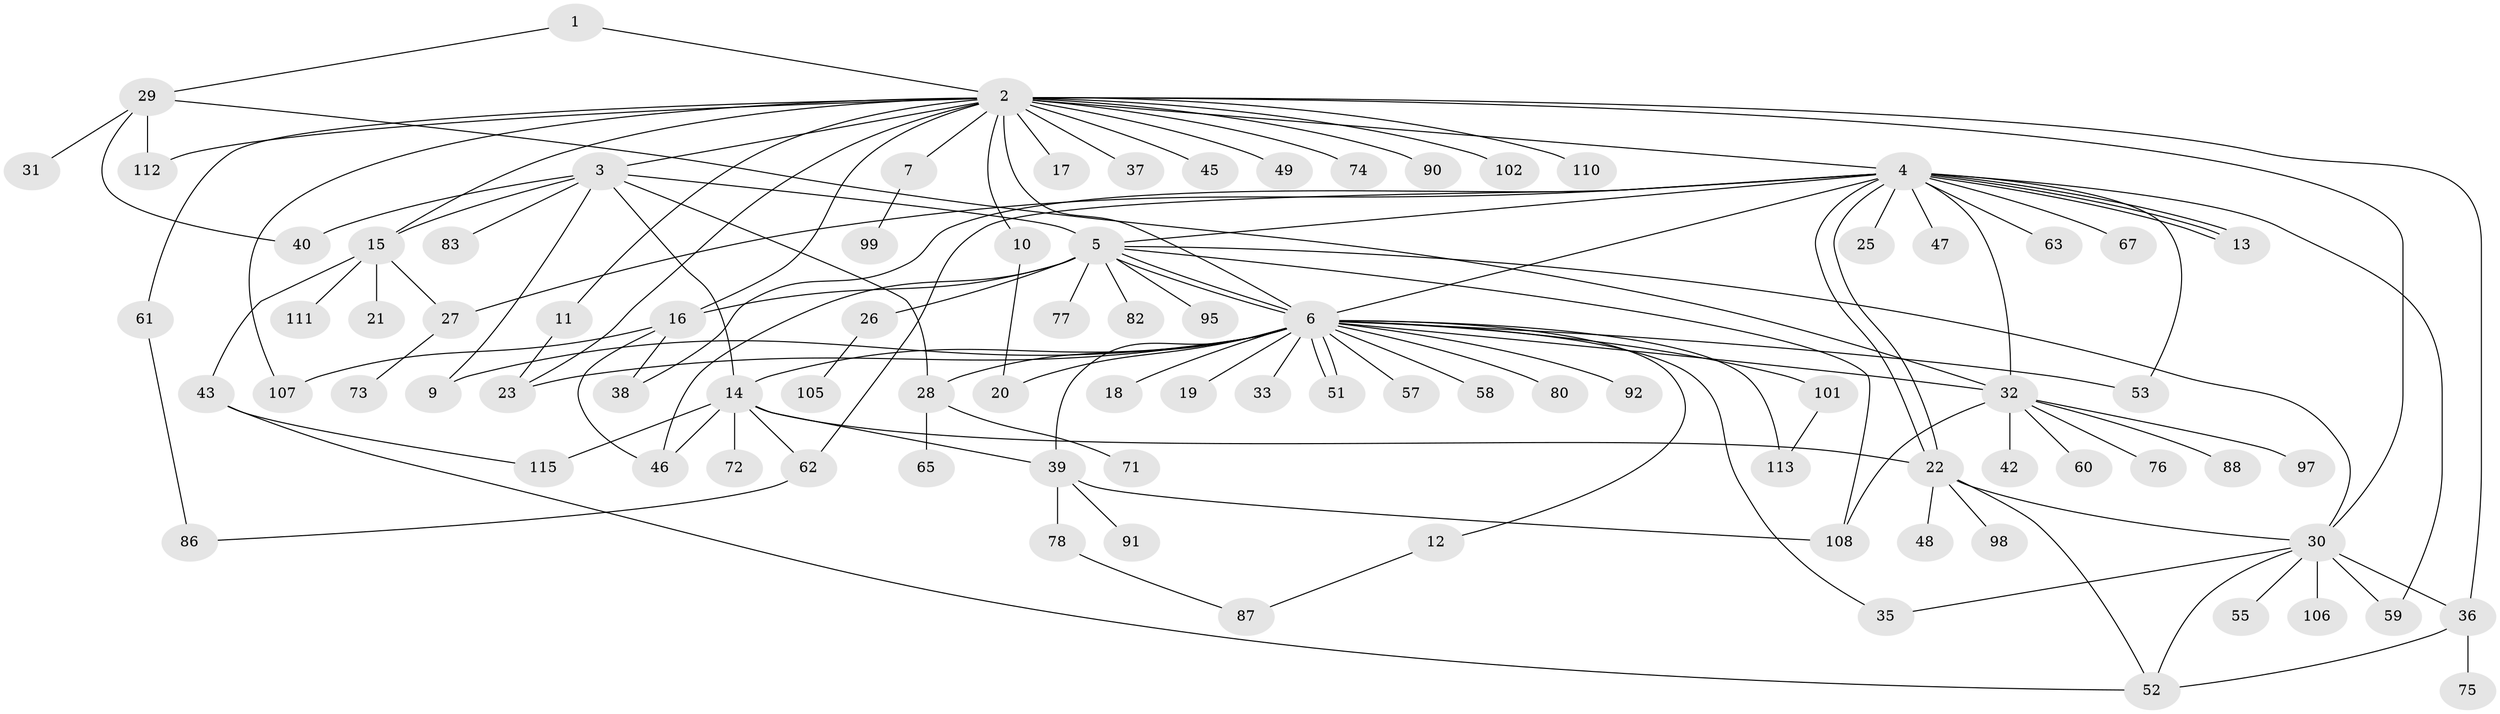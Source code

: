 // Generated by graph-tools (version 1.1) at 2025/51/02/27/25 19:51:53]
// undirected, 89 vertices, 131 edges
graph export_dot {
graph [start="1"]
  node [color=gray90,style=filled];
  1;
  2 [super="+54"];
  3 [super="+34"];
  4 [super="+24"];
  5 [super="+41"];
  6 [super="+8"];
  7;
  9;
  10 [super="+114"];
  11;
  12;
  13;
  14 [super="+66"];
  15 [super="+64"];
  16 [super="+103"];
  17 [super="+69"];
  18;
  19;
  20;
  21;
  22 [super="+96"];
  23;
  25;
  26 [super="+70"];
  27 [super="+50"];
  28 [super="+84"];
  29 [super="+119"];
  30 [super="+94"];
  31;
  32 [super="+93"];
  33;
  35 [super="+89"];
  36 [super="+56"];
  37;
  38;
  39 [super="+44"];
  40;
  42;
  43 [super="+79"];
  45;
  46;
  47;
  48;
  49;
  51;
  52;
  53;
  55;
  57 [super="+68"];
  58;
  59;
  60;
  61 [super="+85"];
  62 [super="+104"];
  63;
  65;
  67;
  71;
  72 [super="+109"];
  73;
  74;
  75;
  76 [super="+81"];
  77 [super="+117"];
  78 [super="+100"];
  80;
  82;
  83;
  86 [super="+118"];
  87;
  88;
  90;
  91;
  92;
  95;
  97;
  98;
  99;
  101;
  102;
  105;
  106;
  107;
  108;
  110;
  111;
  112;
  113;
  115 [super="+116"];
  1 -- 2;
  1 -- 29;
  2 -- 3;
  2 -- 4;
  2 -- 7;
  2 -- 10;
  2 -- 11;
  2 -- 15;
  2 -- 17;
  2 -- 23;
  2 -- 30;
  2 -- 36;
  2 -- 37;
  2 -- 45;
  2 -- 49;
  2 -- 61;
  2 -- 74;
  2 -- 90;
  2 -- 102;
  2 -- 107;
  2 -- 110;
  2 -- 112;
  2 -- 6;
  2 -- 16;
  3 -- 5;
  3 -- 9;
  3 -- 15;
  3 -- 28;
  3 -- 83;
  3 -- 40;
  3 -- 14;
  4 -- 5;
  4 -- 13;
  4 -- 13;
  4 -- 13;
  4 -- 22;
  4 -- 22;
  4 -- 27;
  4 -- 38;
  4 -- 47;
  4 -- 53;
  4 -- 59;
  4 -- 62;
  4 -- 63;
  4 -- 67;
  4 -- 25;
  4 -- 6;
  4 -- 32;
  5 -- 6;
  5 -- 6;
  5 -- 16;
  5 -- 26;
  5 -- 30;
  5 -- 77;
  5 -- 82;
  5 -- 95;
  5 -- 108;
  5 -- 46;
  6 -- 9;
  6 -- 18;
  6 -- 19;
  6 -- 20;
  6 -- 32;
  6 -- 35;
  6 -- 39;
  6 -- 51;
  6 -- 51;
  6 -- 57;
  6 -- 58;
  6 -- 80;
  6 -- 92;
  6 -- 101;
  6 -- 14 [weight=2];
  6 -- 33;
  6 -- 12;
  6 -- 113;
  6 -- 53;
  6 -- 23;
  6 -- 28;
  7 -- 99;
  10 -- 20;
  11 -- 23;
  12 -- 87;
  14 -- 22;
  14 -- 39;
  14 -- 46;
  14 -- 62;
  14 -- 72;
  14 -- 115;
  15 -- 21;
  15 -- 27;
  15 -- 43;
  15 -- 111;
  16 -- 38;
  16 -- 107;
  16 -- 46;
  22 -- 30;
  22 -- 48;
  22 -- 52;
  22 -- 98;
  26 -- 105;
  27 -- 73;
  28 -- 65;
  28 -- 71;
  29 -- 31;
  29 -- 40;
  29 -- 32;
  29 -- 112;
  30 -- 35;
  30 -- 52;
  30 -- 55;
  30 -- 106;
  30 -- 59;
  30 -- 36;
  32 -- 42;
  32 -- 60;
  32 -- 76;
  32 -- 88;
  32 -- 108;
  32 -- 97;
  36 -- 52;
  36 -- 75;
  39 -- 78;
  39 -- 91;
  39 -- 108;
  43 -- 115;
  43 -- 52;
  61 -- 86;
  62 -- 86;
  78 -- 87;
  101 -- 113;
}
